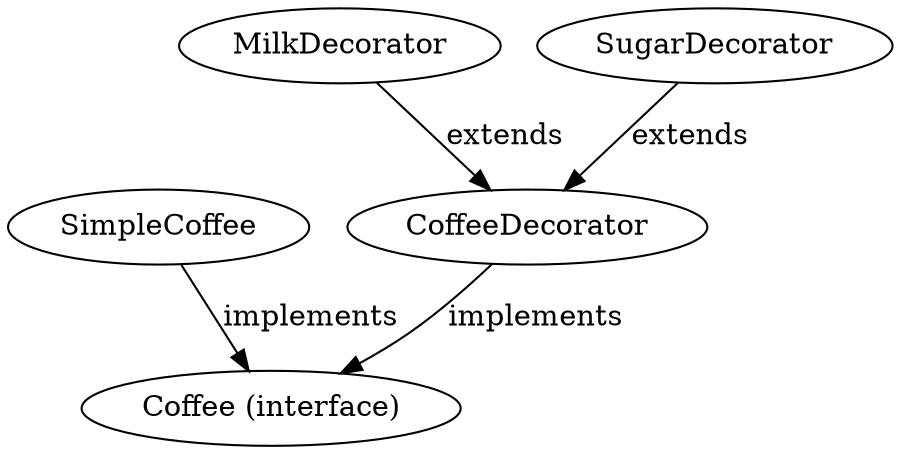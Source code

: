 digraph DecoratorPattern {
	Component [label="Coffee (interface)"]
	ConcreteComponent [label=SimpleCoffee]
	Decorator [label=CoffeeDecorator]
	MilkDecorator [label=MilkDecorator]
	SugarDecorator [label=SugarDecorator]
	ConcreteComponent -> Component [label=implements]
	Decorator -> Component [label=implements]
	MilkDecorator -> Decorator [label=extends]
	SugarDecorator -> Decorator [label=extends]
}
